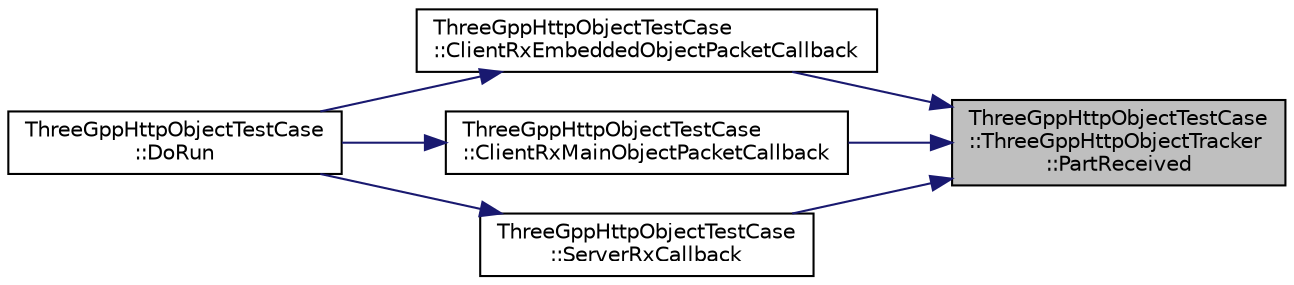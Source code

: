 digraph "ThreeGppHttpObjectTestCase::ThreeGppHttpObjectTracker::PartReceived"
{
 // LATEX_PDF_SIZE
  edge [fontname="Helvetica",fontsize="10",labelfontname="Helvetica",labelfontsize="10"];
  node [fontname="Helvetica",fontsize="10",shape=record];
  rankdir="RL";
  Node1 [label="ThreeGppHttpObjectTestCase\l::ThreeGppHttpObjectTracker\l::PartReceived",height=0.2,width=0.4,color="black", fillcolor="grey75", style="filled", fontcolor="black",tooltip="Shall be invoked when an object part has been received."];
  Node1 -> Node2 [dir="back",color="midnightblue",fontsize="10",style="solid",fontname="Helvetica"];
  Node2 [label="ThreeGppHttpObjectTestCase\l::ClientRxEmbeddedObjectPacketCallback",height=0.2,width=0.4,color="black", fillcolor="white", style="filled",URL="$class_three_gpp_http_object_test_case.html#a892e1910315451cfbbc2979baf5a7312",tooltip="Connected with RxEmbeddedObjectPacket trace source of the client."];
  Node2 -> Node3 [dir="back",color="midnightblue",fontsize="10",style="solid",fontname="Helvetica"];
  Node3 [label="ThreeGppHttpObjectTestCase\l::DoRun",height=0.2,width=0.4,color="black", fillcolor="white", style="filled",URL="$class_three_gpp_http_object_test_case.html#a41234f035937ee1b044864f3db643b7d",tooltip="Implementation to actually run this TestCase."];
  Node1 -> Node4 [dir="back",color="midnightblue",fontsize="10",style="solid",fontname="Helvetica"];
  Node4 [label="ThreeGppHttpObjectTestCase\l::ClientRxMainObjectPacketCallback",height=0.2,width=0.4,color="black", fillcolor="white", style="filled",URL="$class_three_gpp_http_object_test_case.html#a7c807afc9081b4b135d76fd31ac494e6",tooltip="Connected with RxMainObjectPacket trace source of the client."];
  Node4 -> Node3 [dir="back",color="midnightblue",fontsize="10",style="solid",fontname="Helvetica"];
  Node1 -> Node5 [dir="back",color="midnightblue",fontsize="10",style="solid",fontname="Helvetica"];
  Node5 [label="ThreeGppHttpObjectTestCase\l::ServerRxCallback",height=0.2,width=0.4,color="black", fillcolor="white", style="filled",URL="$class_three_gpp_http_object_test_case.html#a730b5c0f32c5c714713d7b4be03ac1ea",tooltip="Connected with Rx trace source of the server."];
  Node5 -> Node3 [dir="back",color="midnightblue",fontsize="10",style="solid",fontname="Helvetica"];
}
